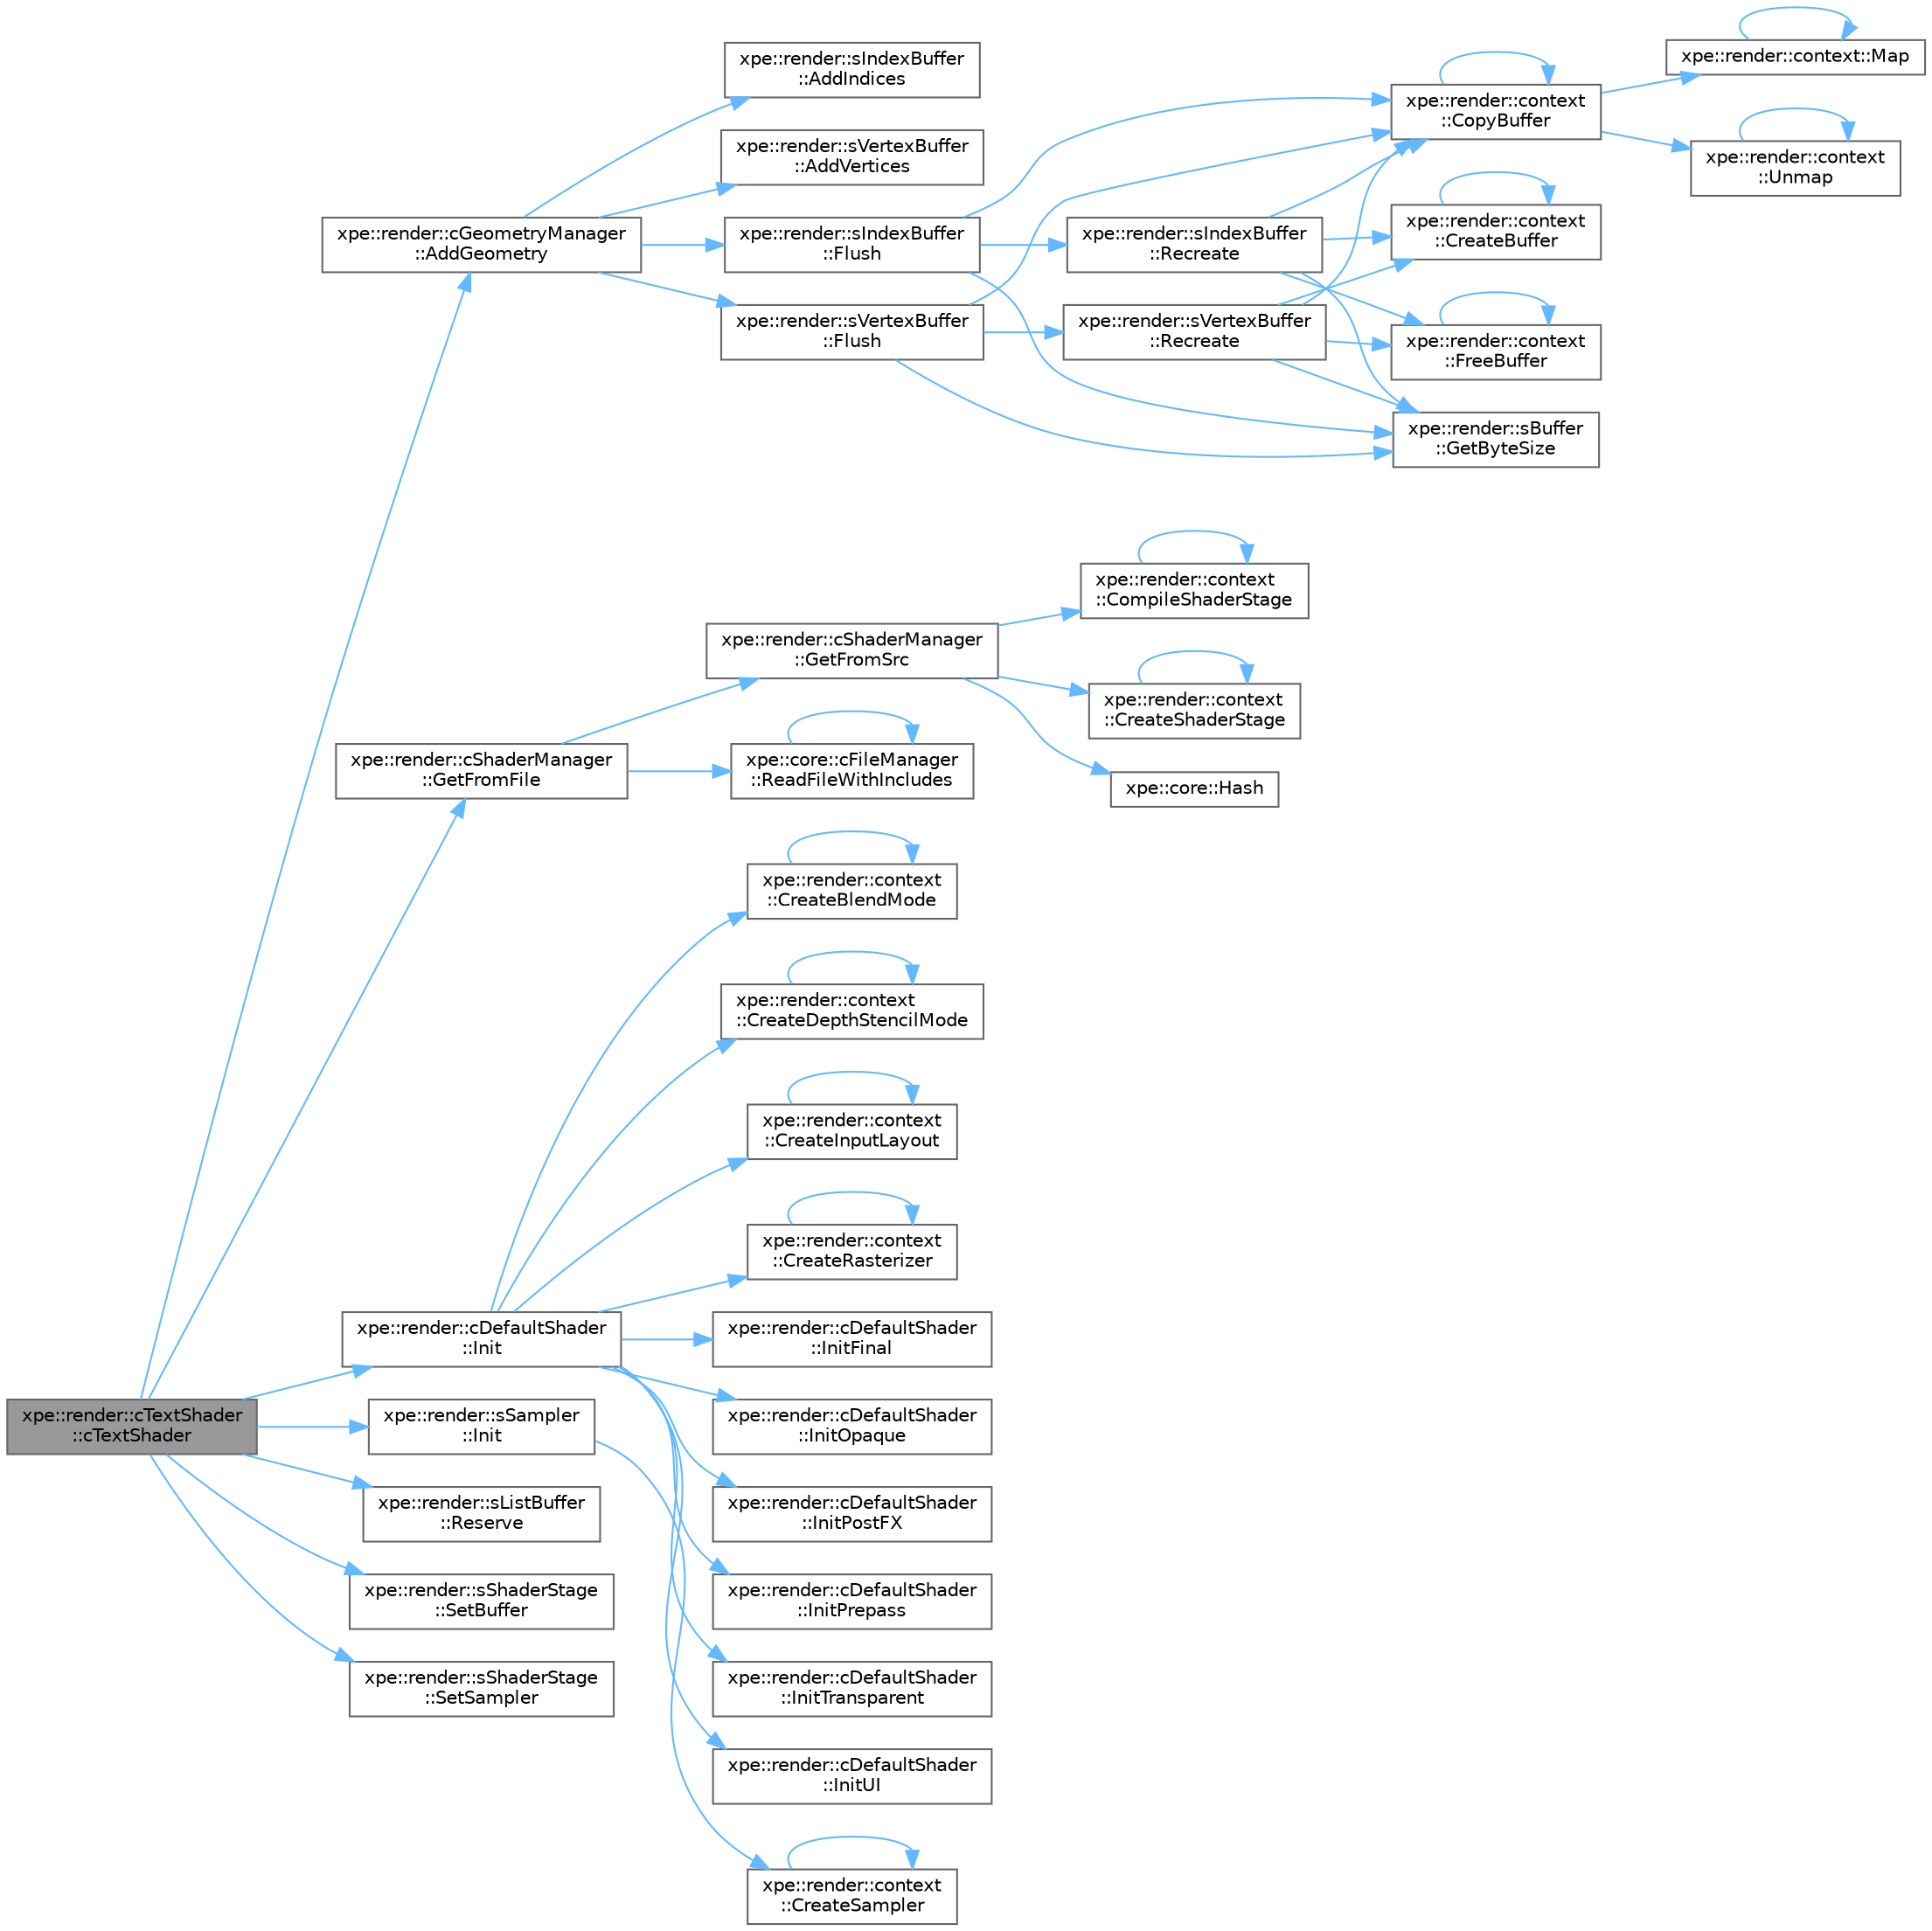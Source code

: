 digraph "xpe::render::cTextShader::cTextShader"
{
 // LATEX_PDF_SIZE
  bgcolor="transparent";
  edge [fontname=Helvetica,fontsize=10,labelfontname=Helvetica,labelfontsize=10];
  node [fontname=Helvetica,fontsize=10,shape=box,height=0.2,width=0.4];
  rankdir="LR";
  Node1 [id="Node000001",label="xpe::render::cTextShader\l::cTextShader",height=0.2,width=0.4,color="gray40", fillcolor="grey60", style="filled", fontcolor="black",tooltip=" "];
  Node1 -> Node2 [id="edge113_Node000001_Node000002",color="steelblue1",style="solid",tooltip=" "];
  Node2 [id="Node000002",label="xpe::render::cGeometryManager\l::AddGeometry",height=0.2,width=0.4,color="grey40", fillcolor="white", style="filled",URL="$classxpe_1_1render_1_1c_geometry_manager.html#afcab89931d34518de9c76ff962e6a5b9",tooltip=" "];
  Node2 -> Node3 [id="edge114_Node000002_Node000003",color="steelblue1",style="solid",tooltip=" "];
  Node3 [id="Node000003",label="xpe::render::sIndexBuffer\l::AddIndices",height=0.2,width=0.4,color="grey40", fillcolor="white", style="filled",URL="$structxpe_1_1render_1_1s_index_buffer.html#ae66af1dc4e7fdb4e9b68681f840ce088",tooltip=" "];
  Node2 -> Node4 [id="edge115_Node000002_Node000004",color="steelblue1",style="solid",tooltip=" "];
  Node4 [id="Node000004",label="xpe::render::sVertexBuffer\l::AddVertices",height=0.2,width=0.4,color="grey40", fillcolor="white", style="filled",URL="$structxpe_1_1render_1_1s_vertex_buffer.html#a51156ba60b131894740fcda87d91459d",tooltip=" "];
  Node2 -> Node5 [id="edge116_Node000002_Node000005",color="steelblue1",style="solid",tooltip=" "];
  Node5 [id="Node000005",label="xpe::render::sIndexBuffer\l::Flush",height=0.2,width=0.4,color="grey40", fillcolor="white", style="filled",URL="$structxpe_1_1render_1_1s_index_buffer.html#aaa6c6f473ab50ee10652c85dd2bbfdb0",tooltip=" "];
  Node5 -> Node6 [id="edge117_Node000005_Node000006",color="steelblue1",style="solid",tooltip=" "];
  Node6 [id="Node000006",label="xpe::render::context\l::CopyBuffer",height=0.2,width=0.4,color="grey40", fillcolor="white", style="filled",URL="$namespacexpe_1_1render_1_1context.html#a43a3526ddcb06eddda247d1457ae02b3",tooltip=" "];
  Node6 -> Node6 [id="edge118_Node000006_Node000006",color="steelblue1",style="solid",tooltip=" "];
  Node6 -> Node7 [id="edge119_Node000006_Node000007",color="steelblue1",style="solid",tooltip=" "];
  Node7 [id="Node000007",label="xpe::render::context::Map",height=0.2,width=0.4,color="grey40", fillcolor="white", style="filled",URL="$namespacexpe_1_1render_1_1context.html#a4307865df88da4fb54e36f929b6f88a5",tooltip=" "];
  Node7 -> Node7 [id="edge120_Node000007_Node000007",color="steelblue1",style="solid",tooltip=" "];
  Node6 -> Node8 [id="edge121_Node000006_Node000008",color="steelblue1",style="solid",tooltip=" "];
  Node8 [id="Node000008",label="xpe::render::context\l::Unmap",height=0.2,width=0.4,color="grey40", fillcolor="white", style="filled",URL="$namespacexpe_1_1render_1_1context.html#a32b89671df27bd47193c116873b60f3e",tooltip=" "];
  Node8 -> Node8 [id="edge122_Node000008_Node000008",color="steelblue1",style="solid",tooltip=" "];
  Node5 -> Node9 [id="edge123_Node000005_Node000009",color="steelblue1",style="solid",tooltip=" "];
  Node9 [id="Node000009",label="xpe::render::sBuffer\l::GetByteSize",height=0.2,width=0.4,color="grey40", fillcolor="white", style="filled",URL="$structxpe_1_1render_1_1s_buffer.html#a2f14b04e600f8e56b9651a1e8ee32fb9",tooltip=" "];
  Node5 -> Node10 [id="edge124_Node000005_Node000010",color="steelblue1",style="solid",tooltip=" "];
  Node10 [id="Node000010",label="xpe::render::sIndexBuffer\l::Recreate",height=0.2,width=0.4,color="grey40", fillcolor="white", style="filled",URL="$structxpe_1_1render_1_1s_index_buffer.html#a7cc39f24072b907a5b007037b457c3ae",tooltip=" "];
  Node10 -> Node6 [id="edge125_Node000010_Node000006",color="steelblue1",style="solid",tooltip=" "];
  Node10 -> Node11 [id="edge126_Node000010_Node000011",color="steelblue1",style="solid",tooltip=" "];
  Node11 [id="Node000011",label="xpe::render::context\l::CreateBuffer",height=0.2,width=0.4,color="grey40", fillcolor="white", style="filled",URL="$namespacexpe_1_1render_1_1context.html#a55a0590129a19f52e243dc67094efaf5",tooltip=" "];
  Node11 -> Node11 [id="edge127_Node000011_Node000011",color="steelblue1",style="solid",tooltip=" "];
  Node10 -> Node12 [id="edge128_Node000010_Node000012",color="steelblue1",style="solid",tooltip=" "];
  Node12 [id="Node000012",label="xpe::render::context\l::FreeBuffer",height=0.2,width=0.4,color="grey40", fillcolor="white", style="filled",URL="$namespacexpe_1_1render_1_1context.html#aabfe2d29425d231b5bcb38398009e73c",tooltip=" "];
  Node12 -> Node12 [id="edge129_Node000012_Node000012",color="steelblue1",style="solid",tooltip=" "];
  Node10 -> Node9 [id="edge130_Node000010_Node000009",color="steelblue1",style="solid",tooltip=" "];
  Node2 -> Node13 [id="edge131_Node000002_Node000013",color="steelblue1",style="solid",tooltip=" "];
  Node13 [id="Node000013",label="xpe::render::sVertexBuffer\l::Flush",height=0.2,width=0.4,color="grey40", fillcolor="white", style="filled",URL="$structxpe_1_1render_1_1s_vertex_buffer.html#a896c35b36d1987189db78fbca0a81a19",tooltip=" "];
  Node13 -> Node6 [id="edge132_Node000013_Node000006",color="steelblue1",style="solid",tooltip=" "];
  Node13 -> Node9 [id="edge133_Node000013_Node000009",color="steelblue1",style="solid",tooltip=" "];
  Node13 -> Node14 [id="edge134_Node000013_Node000014",color="steelblue1",style="solid",tooltip=" "];
  Node14 [id="Node000014",label="xpe::render::sVertexBuffer\l::Recreate",height=0.2,width=0.4,color="grey40", fillcolor="white", style="filled",URL="$structxpe_1_1render_1_1s_vertex_buffer.html#a1e35d4d007d4707711bd3e42c0d8ae4f",tooltip=" "];
  Node14 -> Node6 [id="edge135_Node000014_Node000006",color="steelblue1",style="solid",tooltip=" "];
  Node14 -> Node11 [id="edge136_Node000014_Node000011",color="steelblue1",style="solid",tooltip=" "];
  Node14 -> Node12 [id="edge137_Node000014_Node000012",color="steelblue1",style="solid",tooltip=" "];
  Node14 -> Node9 [id="edge138_Node000014_Node000009",color="steelblue1",style="solid",tooltip=" "];
  Node1 -> Node15 [id="edge139_Node000001_Node000015",color="steelblue1",style="solid",tooltip=" "];
  Node15 [id="Node000015",label="xpe::render::cShaderManager\l::GetFromFile",height=0.2,width=0.4,color="grey40", fillcolor="white", style="filled",URL="$classxpe_1_1render_1_1c_shader_manager.html#a97a6e32b351d6afb063039f115b55ae7",tooltip=" "];
  Node15 -> Node16 [id="edge140_Node000015_Node000016",color="steelblue1",style="solid",tooltip=" "];
  Node16 [id="Node000016",label="xpe::render::cShaderManager\l::GetFromSrc",height=0.2,width=0.4,color="grey40", fillcolor="white", style="filled",URL="$classxpe_1_1render_1_1c_shader_manager.html#a118920e0723385c43912ddc9ac7441d7",tooltip=" "];
  Node16 -> Node17 [id="edge141_Node000016_Node000017",color="steelblue1",style="solid",tooltip=" "];
  Node17 [id="Node000017",label="xpe::render::context\l::CompileShaderStage",height=0.2,width=0.4,color="grey40", fillcolor="white", style="filled",URL="$namespacexpe_1_1render_1_1context.html#a816f76047d559204c31d48f1d3d443db",tooltip=" "];
  Node17 -> Node17 [id="edge142_Node000017_Node000017",color="steelblue1",style="solid",tooltip=" "];
  Node16 -> Node18 [id="edge143_Node000016_Node000018",color="steelblue1",style="solid",tooltip=" "];
  Node18 [id="Node000018",label="xpe::render::context\l::CreateShaderStage",height=0.2,width=0.4,color="grey40", fillcolor="white", style="filled",URL="$namespacexpe_1_1render_1_1context.html#ac9189ce9a5381facd88c5277f912f364",tooltip=" "];
  Node18 -> Node18 [id="edge144_Node000018_Node000018",color="steelblue1",style="solid",tooltip=" "];
  Node16 -> Node19 [id="edge145_Node000016_Node000019",color="steelblue1",style="solid",tooltip=" "];
  Node19 [id="Node000019",label="xpe::core::Hash",height=0.2,width=0.4,color="grey40", fillcolor="white", style="filled",URL="$namespacexpe_1_1core.html#a21084dba4baabe2a8da4ee568572f6da",tooltip=" "];
  Node15 -> Node20 [id="edge146_Node000015_Node000020",color="steelblue1",style="solid",tooltip=" "];
  Node20 [id="Node000020",label="xpe::core::cFileManager\l::ReadFileWithIncludes",height=0.2,width=0.4,color="grey40", fillcolor="white", style="filled",URL="$classxpe_1_1core_1_1c_file_manager.html#a3026d07fbdb1dc19bc823cf2e474ba7d",tooltip=" "];
  Node20 -> Node20 [id="edge147_Node000020_Node000020",color="steelblue1",style="solid",tooltip=" "];
  Node1 -> Node21 [id="edge148_Node000001_Node000021",color="steelblue1",style="solid",tooltip=" "];
  Node21 [id="Node000021",label="xpe::render::cDefaultShader\l::Init",height=0.2,width=0.4,color="grey40", fillcolor="white", style="filled",URL="$classxpe_1_1render_1_1c_default_shader.html#ab70979a918380ad6b90ac6d020e23e56",tooltip=" "];
  Node21 -> Node22 [id="edge149_Node000021_Node000022",color="steelblue1",style="solid",tooltip=" "];
  Node22 [id="Node000022",label="xpe::render::context\l::CreateBlendMode",height=0.2,width=0.4,color="grey40", fillcolor="white", style="filled",URL="$namespacexpe_1_1render_1_1context.html#a6e395d4437f8c080f645a8437deef74b",tooltip=" "];
  Node22 -> Node22 [id="edge150_Node000022_Node000022",color="steelblue1",style="solid",tooltip=" "];
  Node21 -> Node23 [id="edge151_Node000021_Node000023",color="steelblue1",style="solid",tooltip=" "];
  Node23 [id="Node000023",label="xpe::render::context\l::CreateDepthStencilMode",height=0.2,width=0.4,color="grey40", fillcolor="white", style="filled",URL="$namespacexpe_1_1render_1_1context.html#a43e5278217efb8187a5cb8334b1757b1",tooltip=" "];
  Node23 -> Node23 [id="edge152_Node000023_Node000023",color="steelblue1",style="solid",tooltip=" "];
  Node21 -> Node24 [id="edge153_Node000021_Node000024",color="steelblue1",style="solid",tooltip=" "];
  Node24 [id="Node000024",label="xpe::render::context\l::CreateInputLayout",height=0.2,width=0.4,color="grey40", fillcolor="white", style="filled",URL="$namespacexpe_1_1render_1_1context.html#a8e934d5748d4d33b0280d303edacac7c",tooltip=" "];
  Node24 -> Node24 [id="edge154_Node000024_Node000024",color="steelblue1",style="solid",tooltip=" "];
  Node21 -> Node25 [id="edge155_Node000021_Node000025",color="steelblue1",style="solid",tooltip=" "];
  Node25 [id="Node000025",label="xpe::render::context\l::CreateRasterizer",height=0.2,width=0.4,color="grey40", fillcolor="white", style="filled",URL="$namespacexpe_1_1render_1_1context.html#a2d6162b82c3516e13585717877cdd810",tooltip=" "];
  Node25 -> Node25 [id="edge156_Node000025_Node000025",color="steelblue1",style="solid",tooltip=" "];
  Node21 -> Node26 [id="edge157_Node000021_Node000026",color="steelblue1",style="solid",tooltip=" "];
  Node26 [id="Node000026",label="xpe::render::cDefaultShader\l::InitFinal",height=0.2,width=0.4,color="grey40", fillcolor="white", style="filled",URL="$classxpe_1_1render_1_1c_default_shader.html#a94c9420cc3cee18454c9b0381a0c8303",tooltip=" "];
  Node21 -> Node27 [id="edge158_Node000021_Node000027",color="steelblue1",style="solid",tooltip=" "];
  Node27 [id="Node000027",label="xpe::render::cDefaultShader\l::InitOpaque",height=0.2,width=0.4,color="grey40", fillcolor="white", style="filled",URL="$classxpe_1_1render_1_1c_default_shader.html#a432663a9956bbd6b79fb46b6c5f70b92",tooltip=" "];
  Node21 -> Node28 [id="edge159_Node000021_Node000028",color="steelblue1",style="solid",tooltip=" "];
  Node28 [id="Node000028",label="xpe::render::cDefaultShader\l::InitPostFX",height=0.2,width=0.4,color="grey40", fillcolor="white", style="filled",URL="$classxpe_1_1render_1_1c_default_shader.html#ae7eae67faabb5d18b014aebbf9fef3f5",tooltip=" "];
  Node21 -> Node29 [id="edge160_Node000021_Node000029",color="steelblue1",style="solid",tooltip=" "];
  Node29 [id="Node000029",label="xpe::render::cDefaultShader\l::InitPrepass",height=0.2,width=0.4,color="grey40", fillcolor="white", style="filled",URL="$classxpe_1_1render_1_1c_default_shader.html#a113c277f6a3d283c6ace4e7fda913853",tooltip=" "];
  Node21 -> Node30 [id="edge161_Node000021_Node000030",color="steelblue1",style="solid",tooltip=" "];
  Node30 [id="Node000030",label="xpe::render::cDefaultShader\l::InitTransparent",height=0.2,width=0.4,color="grey40", fillcolor="white", style="filled",URL="$classxpe_1_1render_1_1c_default_shader.html#ad4f9480afbaccfd7f785e564b187c052",tooltip=" "];
  Node21 -> Node31 [id="edge162_Node000021_Node000031",color="steelblue1",style="solid",tooltip=" "];
  Node31 [id="Node000031",label="xpe::render::cDefaultShader\l::InitUI",height=0.2,width=0.4,color="grey40", fillcolor="white", style="filled",URL="$classxpe_1_1render_1_1c_default_shader.html#a5b9b2cb08e062a41083e5df13738f6be",tooltip=" "];
  Node1 -> Node32 [id="edge163_Node000001_Node000032",color="steelblue1",style="solid",tooltip=" "];
  Node32 [id="Node000032",label="xpe::render::sSampler\l::Init",height=0.2,width=0.4,color="grey40", fillcolor="white", style="filled",URL="$structxpe_1_1render_1_1s_sampler.html#afb7fae3cf8ede538ecf2c087de227340",tooltip=" "];
  Node32 -> Node33 [id="edge164_Node000032_Node000033",color="steelblue1",style="solid",tooltip=" "];
  Node33 [id="Node000033",label="xpe::render::context\l::CreateSampler",height=0.2,width=0.4,color="grey40", fillcolor="white", style="filled",URL="$namespacexpe_1_1render_1_1context.html#a2d12f0a90f5571c66c4353aab0d7d11b",tooltip=" "];
  Node33 -> Node33 [id="edge165_Node000033_Node000033",color="steelblue1",style="solid",tooltip=" "];
  Node1 -> Node34 [id="edge166_Node000001_Node000034",color="steelblue1",style="solid",tooltip=" "];
  Node34 [id="Node000034",label="xpe::render::sListBuffer\l::Reserve",height=0.2,width=0.4,color="grey40", fillcolor="white", style="filled",URL="$classxpe_1_1render_1_1s_list_buffer.html#a95eba2b8154bc1c8f9150e632e518161",tooltip=" "];
  Node1 -> Node35 [id="edge167_Node000001_Node000035",color="steelblue1",style="solid",tooltip=" "];
  Node35 [id="Node000035",label="xpe::render::sShaderStage\l::SetBuffer",height=0.2,width=0.4,color="grey40", fillcolor="white", style="filled",URL="$structxpe_1_1render_1_1s_shader_stage.html#acf471dfdf127b77268e9bcab19f8a6ba",tooltip=" "];
  Node1 -> Node36 [id="edge168_Node000001_Node000036",color="steelblue1",style="solid",tooltip=" "];
  Node36 [id="Node000036",label="xpe::render::sShaderStage\l::SetSampler",height=0.2,width=0.4,color="grey40", fillcolor="white", style="filled",URL="$structxpe_1_1render_1_1s_shader_stage.html#a93f171a836a5716cd48b332327de8675",tooltip=" "];
}
